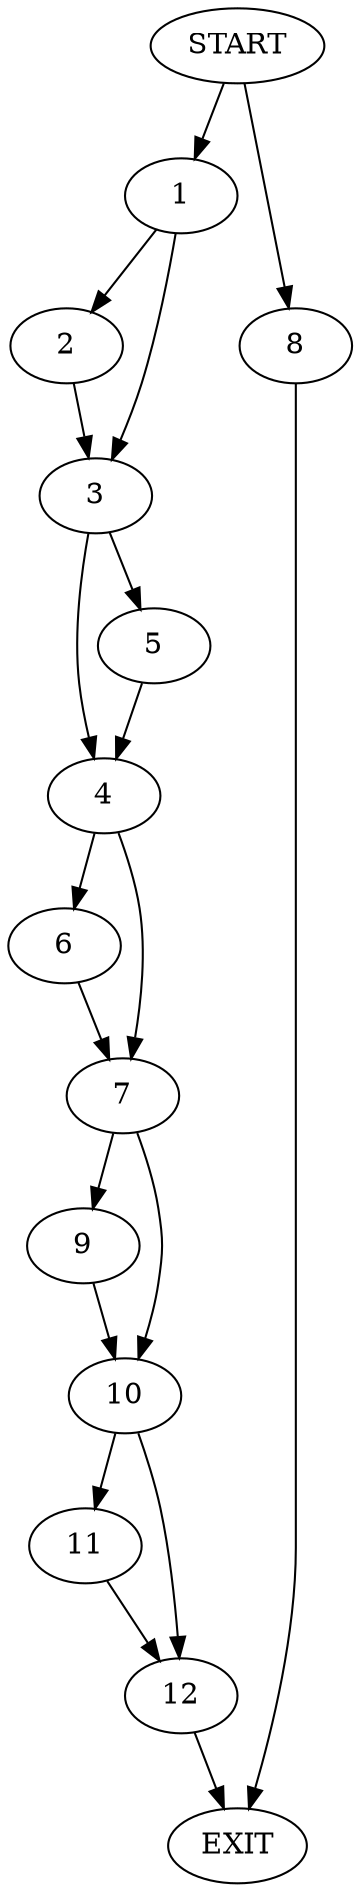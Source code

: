 digraph {
0 [label="START"]
13 [label="EXIT"]
0 -> 1
1 -> 2
1 -> 3
2 -> 3
3 -> 4
3 -> 5
5 -> 4
4 -> 6
4 -> 7
0 -> 8
8 -> 13
6 -> 7
7 -> 9
7 -> 10
9 -> 10
10 -> 11
10 -> 12
11 -> 12
12 -> 13
}
